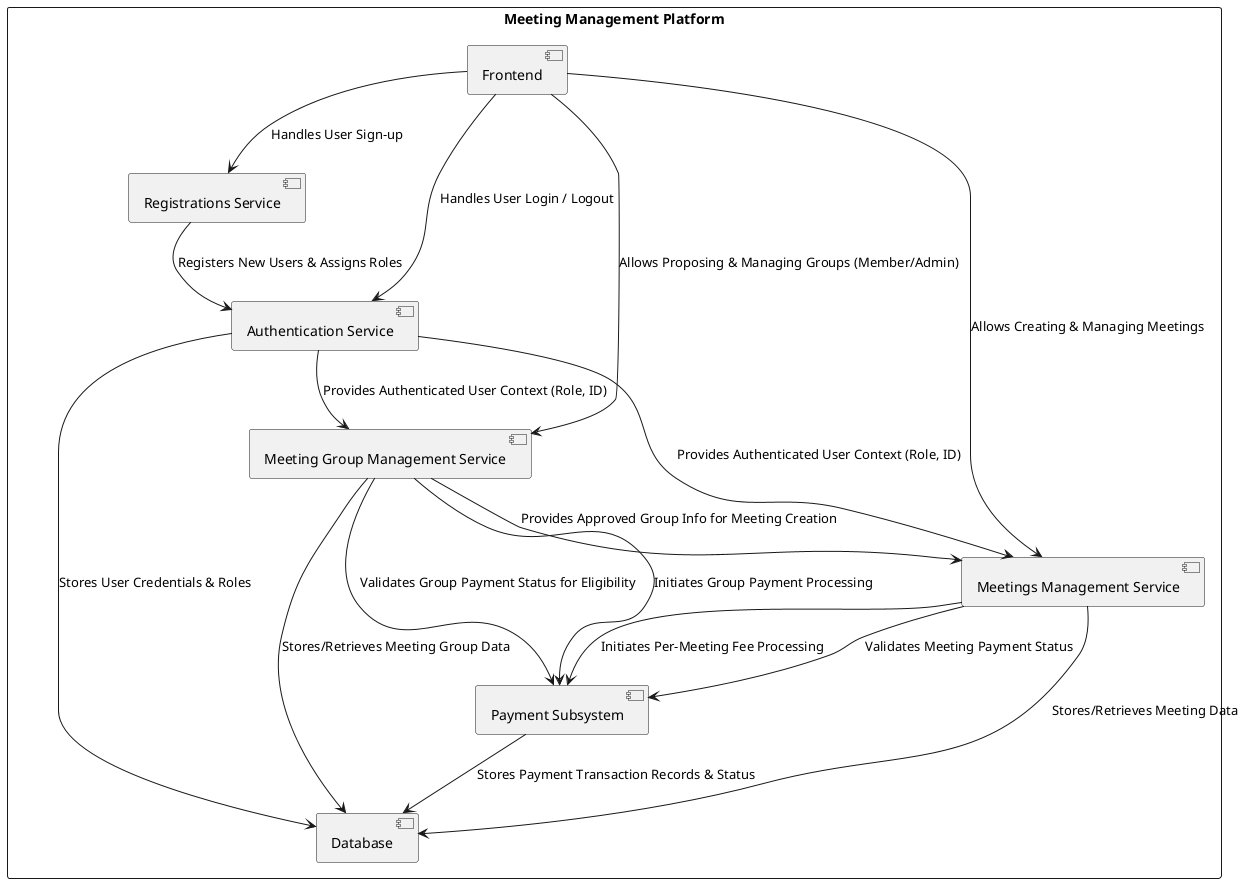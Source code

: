 @startuml
skinparam packageStyle rectangle

package "Meeting Management Platform" {
    [Frontend] as WebInterface
    [Registrations Service] as Registrations
    [Authentication Service] as AuthService
    [Meeting Group Management Service] as MeetingGroupMgmt
    [Meetings Management Service] as MeetingMgmt
    [Payment Subsystem] as PaymentSubsystem
    [Database] as Database

    WebInterface --> Registrations: Handles User Sign-up
    WebInterface --> AuthService: Handles User Login / Logout
    WebInterface --> MeetingGroupMgmt: Allows Proposing & Managing Groups (Member/Admin)
    WebInterface --> MeetingMgmt: Allows Creating & Managing Meetings

    Registrations --> AuthService: Registers New Users & Assigns Roles
    AuthService --> Database: Stores User Credentials & Roles
    AuthService --> MeetingGroupMgmt: Provides Authenticated User Context (Role, ID)
    AuthService --> MeetingMgmt: Provides Authenticated User Context (Role, ID)

    MeetingGroupMgmt --> Database: Stores/Retrieves Meeting Group Data
    MeetingGroupMgmt --> PaymentSubsystem: Initiates Group Payment Processing
    MeetingGroupMgmt --> PaymentSubsystem: Validates Group Payment Status for Eligibility
    MeetingGroupMgmt --> MeetingMgmt: Provides Approved Group Info for Meeting Creation

    MeetingMgmt --> Database: Stores/Retrieves Meeting Data
    MeetingMgmt --> PaymentSubsystem: Initiates Per-Meeting Fee Processing
    MeetingMgmt --> PaymentSubsystem: Validates Meeting Payment Status

    PaymentSubsystem --> Database: Stores Payment Transaction Records & Status
}
@enduml
